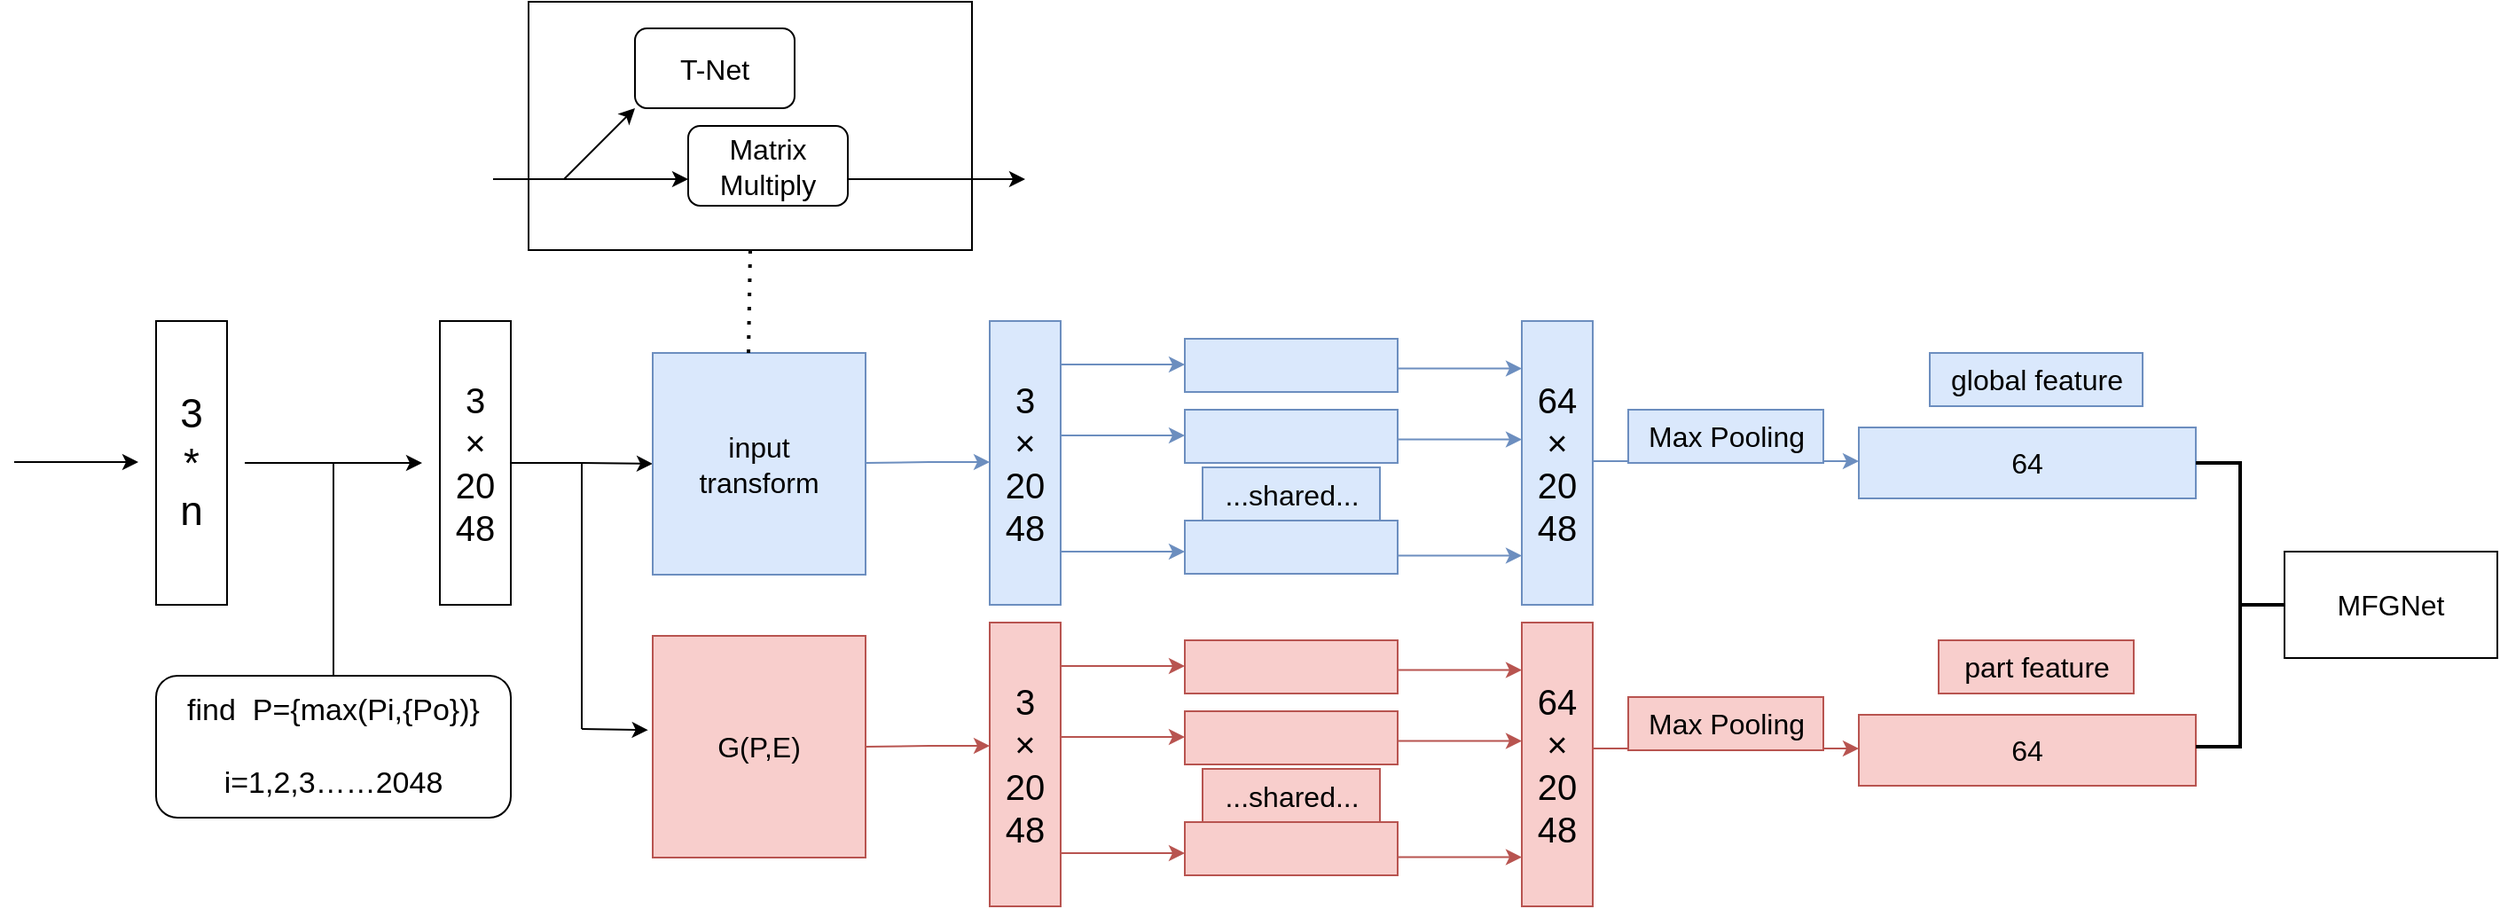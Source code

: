 <mxfile version="21.6.9" type="github">
  <diagram name="第 1 页" id="OmBG7EWBMSIskVQeIFjA">
    <mxGraphModel dx="2000" dy="819" grid="1" gridSize="10" guides="1" tooltips="1" connect="1" arrows="1" fold="1" page="1" pageScale="1" pageWidth="827" pageHeight="1169" math="0" shadow="0">
      <root>
        <mxCell id="0" />
        <mxCell id="1" parent="0" />
        <mxCell id="ULxk1G7-RHNaBDPGozxA-1" value="&lt;span style=&quot;font-size: 23px;&quot;&gt;3&lt;br&gt;*&lt;br&gt;n&lt;br&gt;&lt;/span&gt;" style="rounded=0;whiteSpace=wrap;html=1;" vertex="1" parent="1">
          <mxGeometry x="80" y="200" width="40" height="160" as="geometry" />
        </mxCell>
        <mxCell id="ULxk1G7-RHNaBDPGozxA-3" value="" style="endArrow=classic;html=1;rounded=0;" edge="1" parent="1">
          <mxGeometry width="50" height="50" relative="1" as="geometry">
            <mxPoint y="279.5" as="sourcePoint" />
            <mxPoint x="70" y="279.5" as="targetPoint" />
          </mxGeometry>
        </mxCell>
        <mxCell id="ULxk1G7-RHNaBDPGozxA-4" value="&lt;span style=&quot;font-size: 20px;&quot;&gt;3&lt;br&gt;×&lt;br&gt;20&lt;br&gt;48&lt;br&gt;&lt;/span&gt;" style="rounded=0;whiteSpace=wrap;html=1;" vertex="1" parent="1">
          <mxGeometry x="240" y="200" width="40" height="160" as="geometry" />
        </mxCell>
        <mxCell id="ULxk1G7-RHNaBDPGozxA-5" value="" style="endArrow=classic;html=1;rounded=0;" edge="1" parent="1">
          <mxGeometry width="50" height="50" relative="1" as="geometry">
            <mxPoint x="130" y="280" as="sourcePoint" />
            <mxPoint x="230" y="280" as="targetPoint" />
          </mxGeometry>
        </mxCell>
        <mxCell id="ULxk1G7-RHNaBDPGozxA-6" value="" style="endArrow=none;html=1;rounded=0;" edge="1" parent="1">
          <mxGeometry width="50" height="50" relative="1" as="geometry">
            <mxPoint x="180" y="400" as="sourcePoint" />
            <mxPoint x="180" y="280" as="targetPoint" />
          </mxGeometry>
        </mxCell>
        <mxCell id="ULxk1G7-RHNaBDPGozxA-7" value="&lt;font style=&quot;font-size: 17px;&quot;&gt;&lt;br&gt;find&amp;nbsp; P={max(Pi,{Po})}&lt;br&gt;&lt;br&gt;i=1,2,3……2048&lt;br&gt;&lt;br&gt;&lt;/font&gt;" style="rounded=1;whiteSpace=wrap;html=1;" vertex="1" parent="1">
          <mxGeometry x="80" y="400" width="200" height="80" as="geometry" />
        </mxCell>
        <mxCell id="ULxk1G7-RHNaBDPGozxA-8" value="" style="endArrow=classic;html=1;rounded=0;exitX=1;exitY=0.5;exitDx=0;exitDy=0;entryX=0;entryY=0.5;entryDx=0;entryDy=0;" edge="1" parent="1" source="ULxk1G7-RHNaBDPGozxA-4" target="ULxk1G7-RHNaBDPGozxA-9">
          <mxGeometry width="50" height="50" relative="1" as="geometry">
            <mxPoint x="390" y="440" as="sourcePoint" />
            <mxPoint x="350" y="280" as="targetPoint" />
            <Array as="points">
              <mxPoint x="320" y="280" />
            </Array>
          </mxGeometry>
        </mxCell>
        <mxCell id="ULxk1G7-RHNaBDPGozxA-16" value="" style="rounded=0;whiteSpace=wrap;html=1;" vertex="1" parent="1">
          <mxGeometry x="290" y="20" width="250" height="140" as="geometry" />
        </mxCell>
        <mxCell id="ULxk1G7-RHNaBDPGozxA-9" value="&lt;font style=&quot;font-size: 16px;&quot;&gt;input &lt;br&gt;transform&lt;/font&gt;" style="rounded=0;whiteSpace=wrap;html=1;fillColor=#dae8fc;strokeColor=#6c8ebf;" vertex="1" parent="1">
          <mxGeometry x="360" y="218" width="120" height="125" as="geometry" />
        </mxCell>
        <mxCell id="ULxk1G7-RHNaBDPGozxA-11" value="" style="endArrow=classic;html=1;rounded=0;" edge="1" parent="1">
          <mxGeometry width="50" height="50" relative="1" as="geometry">
            <mxPoint x="270" y="120" as="sourcePoint" />
            <mxPoint x="380" y="120" as="targetPoint" />
          </mxGeometry>
        </mxCell>
        <mxCell id="ULxk1G7-RHNaBDPGozxA-12" value="" style="endArrow=classic;html=1;rounded=0;" edge="1" parent="1">
          <mxGeometry width="50" height="50" relative="1" as="geometry">
            <mxPoint x="310" y="120" as="sourcePoint" />
            <mxPoint x="350" y="80" as="targetPoint" />
          </mxGeometry>
        </mxCell>
        <mxCell id="ULxk1G7-RHNaBDPGozxA-13" value="&lt;font style=&quot;font-size: 16px;&quot;&gt;T-Net&lt;/font&gt;" style="rounded=1;whiteSpace=wrap;html=1;" vertex="1" parent="1">
          <mxGeometry x="350" y="35" width="90" height="45" as="geometry" />
        </mxCell>
        <mxCell id="ULxk1G7-RHNaBDPGozxA-14" value="&lt;font style=&quot;font-size: 16px;&quot;&gt;Matrix Multiply&lt;/font&gt;" style="rounded=1;whiteSpace=wrap;html=1;" vertex="1" parent="1">
          <mxGeometry x="380" y="90" width="90" height="45" as="geometry" />
        </mxCell>
        <mxCell id="ULxk1G7-RHNaBDPGozxA-15" value="" style="endArrow=classic;html=1;rounded=0;" edge="1" parent="1">
          <mxGeometry width="50" height="50" relative="1" as="geometry">
            <mxPoint x="470" y="120" as="sourcePoint" />
            <mxPoint x="570" y="120" as="targetPoint" />
          </mxGeometry>
        </mxCell>
        <mxCell id="ULxk1G7-RHNaBDPGozxA-17" value="" style="endArrow=classic;html=1;rounded=0;entryX=0;entryY=0.5;entryDx=0;entryDy=0;fillColor=#dae8fc;strokeColor=#6c8ebf;" edge="1" parent="1">
          <mxGeometry width="50" height="50" relative="1" as="geometry">
            <mxPoint x="480" y="280" as="sourcePoint" />
            <mxPoint x="550" y="279.5" as="targetPoint" />
            <Array as="points">
              <mxPoint x="516" y="279.5" />
            </Array>
          </mxGeometry>
        </mxCell>
        <mxCell id="ULxk1G7-RHNaBDPGozxA-18" value="&lt;span style=&quot;font-size: 20px;&quot;&gt;3&lt;br&gt;×&lt;br&gt;20&lt;br&gt;48&lt;br&gt;&lt;/span&gt;" style="rounded=0;whiteSpace=wrap;html=1;fillColor=#dae8fc;strokeColor=#6c8ebf;" vertex="1" parent="1">
          <mxGeometry x="550" y="200" width="40" height="160" as="geometry" />
        </mxCell>
        <mxCell id="ULxk1G7-RHNaBDPGozxA-19" value="" style="endArrow=classic;html=1;rounded=0;fillColor=#dae8fc;strokeColor=#6c8ebf;" edge="1" parent="1">
          <mxGeometry width="50" height="50" relative="1" as="geometry">
            <mxPoint x="590" y="224.5" as="sourcePoint" />
            <mxPoint x="660" y="224.5" as="targetPoint" />
          </mxGeometry>
        </mxCell>
        <mxCell id="ULxk1G7-RHNaBDPGozxA-20" value="" style="endArrow=classic;html=1;rounded=0;fillColor=#dae8fc;strokeColor=#6c8ebf;" edge="1" parent="1">
          <mxGeometry width="50" height="50" relative="1" as="geometry">
            <mxPoint x="590" y="330" as="sourcePoint" />
            <mxPoint x="660" y="330" as="targetPoint" />
          </mxGeometry>
        </mxCell>
        <mxCell id="ULxk1G7-RHNaBDPGozxA-21" value="" style="endArrow=classic;html=1;rounded=0;fillColor=#dae8fc;strokeColor=#6c8ebf;" edge="1" parent="1">
          <mxGeometry width="50" height="50" relative="1" as="geometry">
            <mxPoint x="590" y="264.5" as="sourcePoint" />
            <mxPoint x="660" y="264.5" as="targetPoint" />
          </mxGeometry>
        </mxCell>
        <mxCell id="ULxk1G7-RHNaBDPGozxA-22" value="" style="rounded=0;whiteSpace=wrap;html=1;fillColor=#dae8fc;strokeColor=#6c8ebf;" vertex="1" parent="1">
          <mxGeometry x="660" y="210" width="120" height="30" as="geometry" />
        </mxCell>
        <mxCell id="ULxk1G7-RHNaBDPGozxA-23" value="" style="rounded=0;whiteSpace=wrap;html=1;fillColor=#dae8fc;strokeColor=#6c8ebf;" vertex="1" parent="1">
          <mxGeometry x="660" y="250" width="120" height="30" as="geometry" />
        </mxCell>
        <mxCell id="ULxk1G7-RHNaBDPGozxA-24" value="" style="rounded=0;whiteSpace=wrap;html=1;fillColor=#dae8fc;strokeColor=#6c8ebf;" vertex="1" parent="1">
          <mxGeometry x="660" y="312.5" width="120" height="30" as="geometry" />
        </mxCell>
        <mxCell id="ULxk1G7-RHNaBDPGozxA-25" value="&lt;font style=&quot;font-size: 16px;&quot;&gt;...shared...&lt;/font&gt;" style="text;html=1;align=center;verticalAlign=middle;resizable=0;points=[];autosize=1;strokeColor=#6c8ebf;fillColor=#dae8fc;" vertex="1" parent="1">
          <mxGeometry x="670" y="282.5" width="100" height="30" as="geometry" />
        </mxCell>
        <mxCell id="ULxk1G7-RHNaBDPGozxA-26" value="" style="endArrow=classic;html=1;rounded=0;fillColor=#dae8fc;strokeColor=#6c8ebf;" edge="1" parent="1">
          <mxGeometry width="50" height="50" relative="1" as="geometry">
            <mxPoint x="780" y="226.75" as="sourcePoint" />
            <mxPoint x="850" y="226.75" as="targetPoint" />
          </mxGeometry>
        </mxCell>
        <mxCell id="ULxk1G7-RHNaBDPGozxA-27" value="" style="endArrow=classic;html=1;rounded=0;fillColor=#dae8fc;strokeColor=#6c8ebf;" edge="1" parent="1">
          <mxGeometry width="50" height="50" relative="1" as="geometry">
            <mxPoint x="780" y="332.25" as="sourcePoint" />
            <mxPoint x="850" y="332.25" as="targetPoint" />
          </mxGeometry>
        </mxCell>
        <mxCell id="ULxk1G7-RHNaBDPGozxA-28" value="" style="endArrow=classic;html=1;rounded=0;fillColor=#dae8fc;strokeColor=#6c8ebf;" edge="1" parent="1">
          <mxGeometry width="50" height="50" relative="1" as="geometry">
            <mxPoint x="780" y="266.75" as="sourcePoint" />
            <mxPoint x="850" y="266.75" as="targetPoint" />
          </mxGeometry>
        </mxCell>
        <mxCell id="ULxk1G7-RHNaBDPGozxA-29" value="&lt;span style=&quot;font-size: 20px;&quot;&gt;64&lt;br&gt;×&lt;br&gt;20&lt;br&gt;48&lt;br&gt;&lt;/span&gt;" style="rounded=0;whiteSpace=wrap;html=1;fillColor=#dae8fc;strokeColor=#6c8ebf;" vertex="1" parent="1">
          <mxGeometry x="850" y="200" width="40" height="160" as="geometry" />
        </mxCell>
        <mxCell id="ULxk1G7-RHNaBDPGozxA-30" value="" style="endArrow=classic;html=1;rounded=0;exitX=1;exitY=0.5;exitDx=0;exitDy=0;fillColor=#dae8fc;strokeColor=#6c8ebf;" edge="1" parent="1">
          <mxGeometry width="50" height="50" relative="1" as="geometry">
            <mxPoint x="890" y="279" as="sourcePoint" />
            <mxPoint x="1040" y="279" as="targetPoint" />
            <Array as="points">
              <mxPoint x="930" y="279" />
            </Array>
          </mxGeometry>
        </mxCell>
        <mxCell id="ULxk1G7-RHNaBDPGozxA-31" value="&lt;font style=&quot;font-size: 16px;&quot;&gt;Max Pooling&lt;/font&gt;" style="text;html=1;align=center;verticalAlign=middle;resizable=0;points=[];autosize=1;strokeColor=#6c8ebf;fillColor=#dae8fc;" vertex="1" parent="1">
          <mxGeometry x="910" y="250" width="110" height="30" as="geometry" />
        </mxCell>
        <mxCell id="ULxk1G7-RHNaBDPGozxA-32" value="&lt;font style=&quot;font-size: 16px;&quot;&gt;64&lt;/font&gt;" style="rounded=0;whiteSpace=wrap;html=1;fillColor=#dae8fc;strokeColor=#6c8ebf;" vertex="1" parent="1">
          <mxGeometry x="1040" y="260" width="190" height="40" as="geometry" />
        </mxCell>
        <mxCell id="ULxk1G7-RHNaBDPGozxA-33" value="&lt;font style=&quot;font-size: 16px;&quot;&gt;global feature&lt;/font&gt;" style="text;html=1;align=center;verticalAlign=middle;resizable=0;points=[];autosize=1;strokeColor=#6c8ebf;fillColor=#dae8fc;" vertex="1" parent="1">
          <mxGeometry x="1080" y="218" width="120" height="30" as="geometry" />
        </mxCell>
        <mxCell id="ULxk1G7-RHNaBDPGozxA-34" value="" style="endArrow=none;html=1;rounded=0;" edge="1" parent="1">
          <mxGeometry width="50" height="50" relative="1" as="geometry">
            <mxPoint x="320" y="430" as="sourcePoint" />
            <mxPoint x="320" y="280" as="targetPoint" />
          </mxGeometry>
        </mxCell>
        <mxCell id="ULxk1G7-RHNaBDPGozxA-39" value="" style="endArrow=classic;html=1;rounded=0;entryX=-0.022;entryY=0.425;entryDx=0;entryDy=0;entryPerimeter=0;" edge="1" parent="1" target="ULxk1G7-RHNaBDPGozxA-43">
          <mxGeometry width="50" height="50" relative="1" as="geometry">
            <mxPoint x="320" y="430" as="sourcePoint" />
            <mxPoint x="350" y="430" as="targetPoint" />
          </mxGeometry>
        </mxCell>
        <mxCell id="ULxk1G7-RHNaBDPGozxA-42" value="" style="endArrow=none;dashed=1;html=1;dashPattern=1 3;strokeWidth=2;rounded=0;entryX=0.5;entryY=1;entryDx=0;entryDy=0;" edge="1" parent="1" target="ULxk1G7-RHNaBDPGozxA-16">
          <mxGeometry width="50" height="50" relative="1" as="geometry">
            <mxPoint x="414" y="218" as="sourcePoint" />
            <mxPoint x="464" y="168" as="targetPoint" />
          </mxGeometry>
        </mxCell>
        <mxCell id="ULxk1G7-RHNaBDPGozxA-43" value="&lt;span style=&quot;font-size: 16px;&quot;&gt;G(P,E)&lt;br&gt;&lt;/span&gt;" style="rounded=0;whiteSpace=wrap;html=1;fillColor=#f8cecc;strokeColor=#b85450;" vertex="1" parent="1">
          <mxGeometry x="360" y="377.5" width="120" height="125" as="geometry" />
        </mxCell>
        <mxCell id="ULxk1G7-RHNaBDPGozxA-44" value="&lt;span style=&quot;font-size: 20px;&quot;&gt;3&lt;br&gt;×&lt;br&gt;20&lt;br&gt;48&lt;br&gt;&lt;/span&gt;" style="rounded=0;whiteSpace=wrap;html=1;fillColor=#f8cecc;strokeColor=#b85450;" vertex="1" parent="1">
          <mxGeometry x="550" y="370" width="40" height="160" as="geometry" />
        </mxCell>
        <mxCell id="ULxk1G7-RHNaBDPGozxA-45" value="" style="endArrow=classic;html=1;rounded=0;fillColor=#f8cecc;strokeColor=#b85450;" edge="1" parent="1">
          <mxGeometry width="50" height="50" relative="1" as="geometry">
            <mxPoint x="590" y="394.5" as="sourcePoint" />
            <mxPoint x="660" y="394.5" as="targetPoint" />
          </mxGeometry>
        </mxCell>
        <mxCell id="ULxk1G7-RHNaBDPGozxA-46" value="" style="endArrow=classic;html=1;rounded=0;fillColor=#f8cecc;strokeColor=#b85450;" edge="1" parent="1">
          <mxGeometry width="50" height="50" relative="1" as="geometry">
            <mxPoint x="590" y="500" as="sourcePoint" />
            <mxPoint x="660" y="500" as="targetPoint" />
          </mxGeometry>
        </mxCell>
        <mxCell id="ULxk1G7-RHNaBDPGozxA-47" value="" style="endArrow=classic;html=1;rounded=0;fillColor=#f8cecc;strokeColor=#b85450;" edge="1" parent="1">
          <mxGeometry width="50" height="50" relative="1" as="geometry">
            <mxPoint x="590" y="434.5" as="sourcePoint" />
            <mxPoint x="660" y="434.5" as="targetPoint" />
          </mxGeometry>
        </mxCell>
        <mxCell id="ULxk1G7-RHNaBDPGozxA-48" value="" style="rounded=0;whiteSpace=wrap;html=1;fillColor=#f8cecc;strokeColor=#b85450;" vertex="1" parent="1">
          <mxGeometry x="660" y="380" width="120" height="30" as="geometry" />
        </mxCell>
        <mxCell id="ULxk1G7-RHNaBDPGozxA-49" value="" style="rounded=0;whiteSpace=wrap;html=1;fillColor=#f8cecc;strokeColor=#b85450;" vertex="1" parent="1">
          <mxGeometry x="660" y="420" width="120" height="30" as="geometry" />
        </mxCell>
        <mxCell id="ULxk1G7-RHNaBDPGozxA-50" value="" style="rounded=0;whiteSpace=wrap;html=1;fillColor=#f8cecc;strokeColor=#b85450;" vertex="1" parent="1">
          <mxGeometry x="660" y="482.5" width="120" height="30" as="geometry" />
        </mxCell>
        <mxCell id="ULxk1G7-RHNaBDPGozxA-51" value="&lt;font style=&quot;font-size: 16px;&quot;&gt;...shared...&lt;/font&gt;" style="text;html=1;align=center;verticalAlign=middle;resizable=0;points=[];autosize=1;strokeColor=#b85450;fillColor=#f8cecc;" vertex="1" parent="1">
          <mxGeometry x="670" y="452.5" width="100" height="30" as="geometry" />
        </mxCell>
        <mxCell id="ULxk1G7-RHNaBDPGozxA-52" value="" style="endArrow=classic;html=1;rounded=0;fillColor=#f8cecc;strokeColor=#b85450;" edge="1" parent="1">
          <mxGeometry width="50" height="50" relative="1" as="geometry">
            <mxPoint x="780" y="396.75" as="sourcePoint" />
            <mxPoint x="850" y="396.75" as="targetPoint" />
          </mxGeometry>
        </mxCell>
        <mxCell id="ULxk1G7-RHNaBDPGozxA-53" value="" style="endArrow=classic;html=1;rounded=0;fillColor=#f8cecc;strokeColor=#b85450;" edge="1" parent="1">
          <mxGeometry width="50" height="50" relative="1" as="geometry">
            <mxPoint x="780" y="502.25" as="sourcePoint" />
            <mxPoint x="850" y="502.25" as="targetPoint" />
          </mxGeometry>
        </mxCell>
        <mxCell id="ULxk1G7-RHNaBDPGozxA-54" value="" style="endArrow=classic;html=1;rounded=0;fillColor=#f8cecc;strokeColor=#b85450;" edge="1" parent="1">
          <mxGeometry width="50" height="50" relative="1" as="geometry">
            <mxPoint x="780" y="436.75" as="sourcePoint" />
            <mxPoint x="850" y="436.75" as="targetPoint" />
          </mxGeometry>
        </mxCell>
        <mxCell id="ULxk1G7-RHNaBDPGozxA-55" value="&lt;span style=&quot;font-size: 20px;&quot;&gt;64&lt;br&gt;×&lt;br&gt;20&lt;br&gt;48&lt;br&gt;&lt;/span&gt;" style="rounded=0;whiteSpace=wrap;html=1;fillColor=#f8cecc;strokeColor=#b85450;" vertex="1" parent="1">
          <mxGeometry x="850" y="370" width="40" height="160" as="geometry" />
        </mxCell>
        <mxCell id="ULxk1G7-RHNaBDPGozxA-56" value="" style="endArrow=classic;html=1;rounded=0;entryX=0;entryY=0.5;entryDx=0;entryDy=0;fillColor=#f8cecc;strokeColor=#b85450;" edge="1" parent="1">
          <mxGeometry width="50" height="50" relative="1" as="geometry">
            <mxPoint x="480" y="440" as="sourcePoint" />
            <mxPoint x="550" y="439.5" as="targetPoint" />
            <Array as="points">
              <mxPoint x="516" y="439.5" />
            </Array>
          </mxGeometry>
        </mxCell>
        <mxCell id="ULxk1G7-RHNaBDPGozxA-61" value="" style="endArrow=classic;html=1;rounded=0;exitX=1;exitY=0.5;exitDx=0;exitDy=0;fillColor=#f8cecc;strokeColor=#b85450;" edge="1" parent="1">
          <mxGeometry width="50" height="50" relative="1" as="geometry">
            <mxPoint x="890" y="441" as="sourcePoint" />
            <mxPoint x="1040" y="441" as="targetPoint" />
            <Array as="points">
              <mxPoint x="930" y="441" />
            </Array>
          </mxGeometry>
        </mxCell>
        <mxCell id="ULxk1G7-RHNaBDPGozxA-62" value="&lt;font style=&quot;font-size: 16px;&quot;&gt;Max Pooling&lt;/font&gt;" style="text;html=1;align=center;verticalAlign=middle;resizable=0;points=[];autosize=1;strokeColor=#b85450;fillColor=#f8cecc;" vertex="1" parent="1">
          <mxGeometry x="910" y="412" width="110" height="30" as="geometry" />
        </mxCell>
        <mxCell id="ULxk1G7-RHNaBDPGozxA-63" value="&lt;font style=&quot;font-size: 16px;&quot;&gt;64&lt;/font&gt;" style="rounded=0;whiteSpace=wrap;html=1;fillColor=#f8cecc;strokeColor=#b85450;" vertex="1" parent="1">
          <mxGeometry x="1040" y="422" width="190" height="40" as="geometry" />
        </mxCell>
        <mxCell id="ULxk1G7-RHNaBDPGozxA-64" value="&lt;font style=&quot;font-size: 16px;&quot;&gt;part feature&lt;/font&gt;" style="text;html=1;align=center;verticalAlign=middle;resizable=0;points=[];autosize=1;strokeColor=#b85450;fillColor=#f8cecc;" vertex="1" parent="1">
          <mxGeometry x="1085" y="380" width="110" height="30" as="geometry" />
        </mxCell>
        <mxCell id="ULxk1G7-RHNaBDPGozxA-65" value="" style="strokeWidth=2;html=1;shape=mxgraph.flowchart.annotation_2;align=left;labelPosition=right;pointerEvents=1;rotation=-180;" vertex="1" parent="1">
          <mxGeometry x="1230" y="280" width="50" height="160" as="geometry" />
        </mxCell>
        <mxCell id="ULxk1G7-RHNaBDPGozxA-66" value="&lt;font style=&quot;font-size: 16px;&quot;&gt;MFGNet&lt;/font&gt;" style="rounded=0;whiteSpace=wrap;html=1;" vertex="1" parent="1">
          <mxGeometry x="1280" y="330" width="120" height="60" as="geometry" />
        </mxCell>
      </root>
    </mxGraphModel>
  </diagram>
</mxfile>
